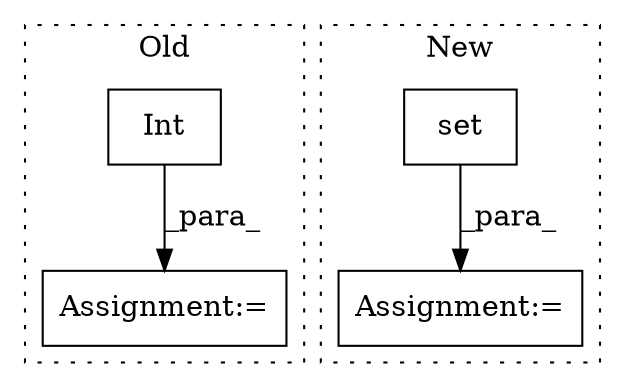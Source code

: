 digraph G {
subgraph cluster0 {
1 [label="Int" a="32" s="1871,1895" l="4,1" shape="box"];
4 [label="Assignment:=" a="7" s="1870" l="1" shape="box"];
label = "Old";
style="dotted";
}
subgraph cluster1 {
2 [label="set" a="32" s="3113,3132" l="4,1" shape="box"];
3 [label="Assignment:=" a="7" s="3098" l="1" shape="box"];
label = "New";
style="dotted";
}
1 -> 4 [label="_para_"];
2 -> 3 [label="_para_"];
}